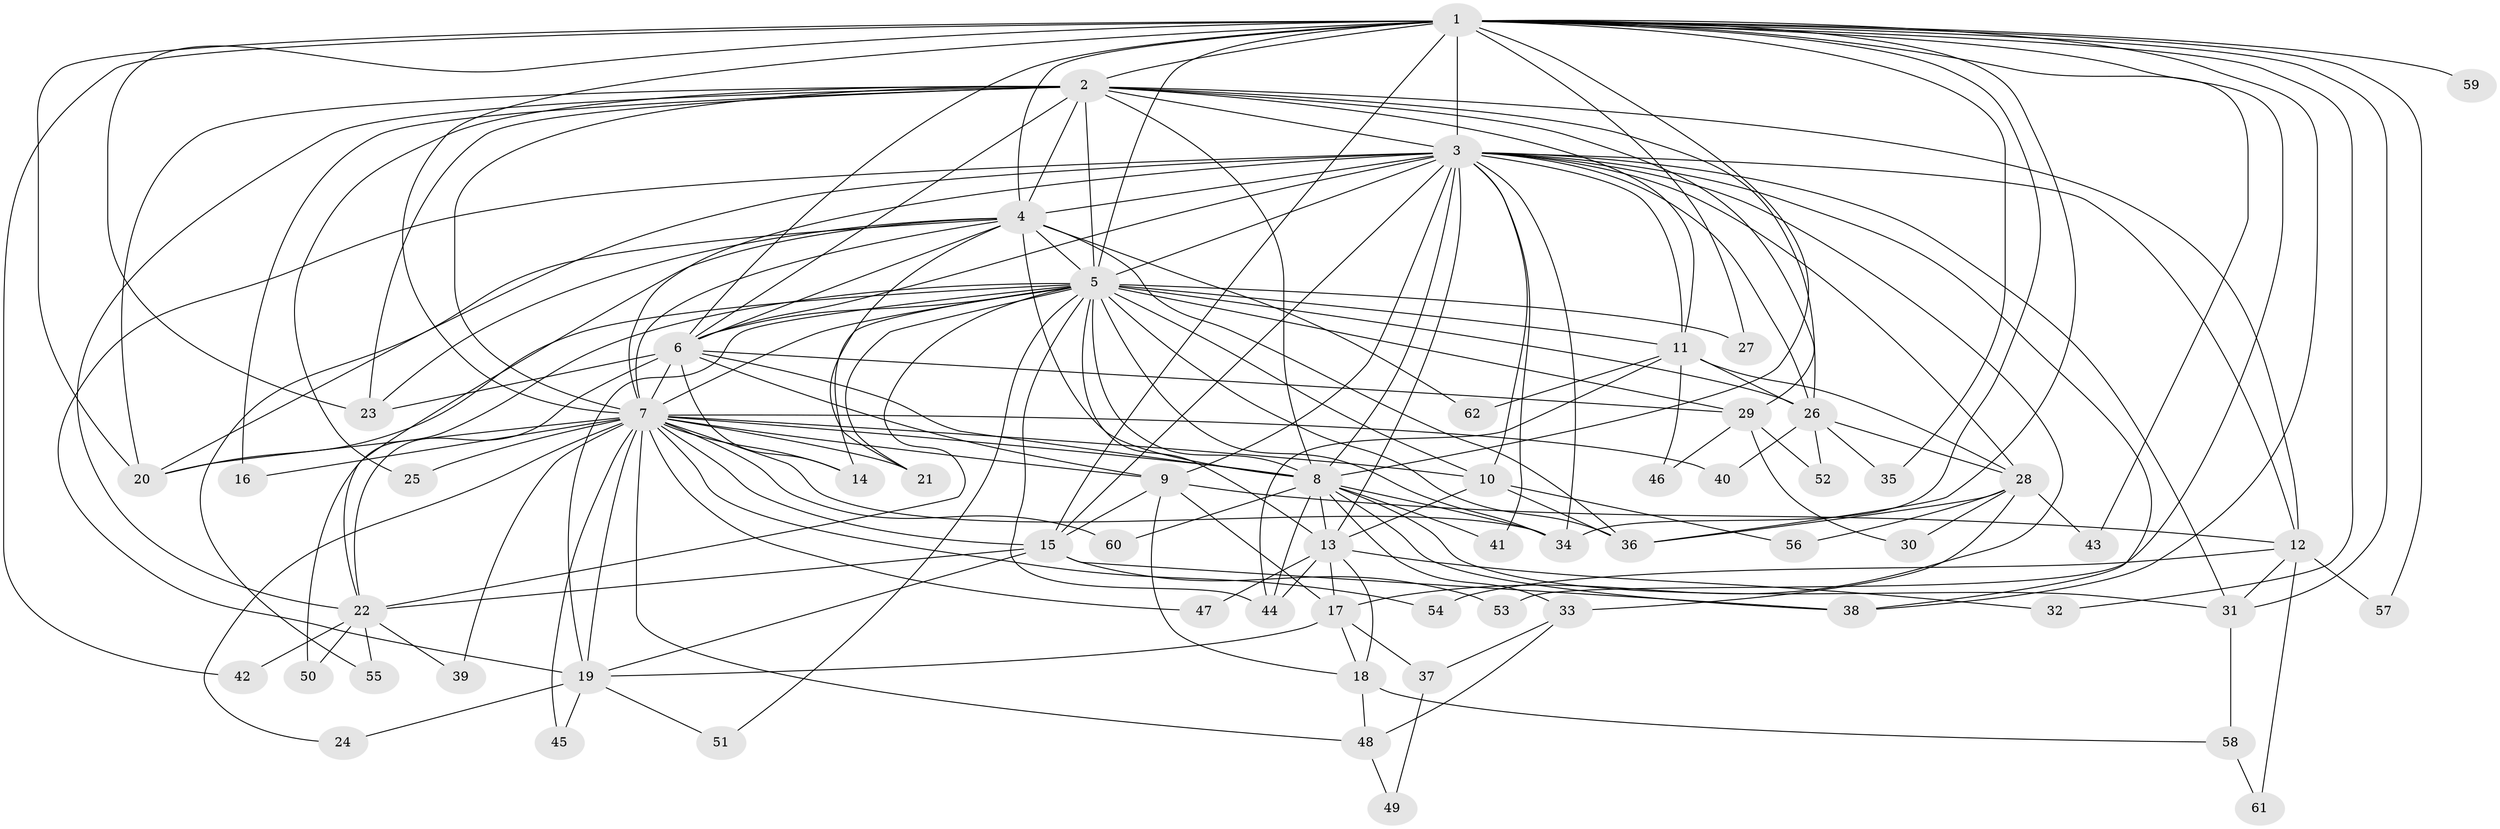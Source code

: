 // original degree distribution, {26: 0.008130081300813009, 19: 0.016260162601626018, 22: 0.024390243902439025, 16: 0.008130081300813009, 23: 0.008130081300813009, 32: 0.008130081300813009, 20: 0.008130081300813009, 2: 0.5691056910569106, 4: 0.0975609756097561, 5: 0.016260162601626018, 7: 0.008130081300813009, 9: 0.016260162601626018, 3: 0.16260162601626016, 8: 0.008130081300813009, 6: 0.04065040650406504}
// Generated by graph-tools (version 1.1) at 2025/34/03/09/25 02:34:35]
// undirected, 62 vertices, 175 edges
graph export_dot {
graph [start="1"]
  node [color=gray90,style=filled];
  1;
  2;
  3;
  4;
  5;
  6;
  7;
  8;
  9;
  10;
  11;
  12;
  13;
  14;
  15;
  16;
  17;
  18;
  19;
  20;
  21;
  22;
  23;
  24;
  25;
  26;
  27;
  28;
  29;
  30;
  31;
  32;
  33;
  34;
  35;
  36;
  37;
  38;
  39;
  40;
  41;
  42;
  43;
  44;
  45;
  46;
  47;
  48;
  49;
  50;
  51;
  52;
  53;
  54;
  55;
  56;
  57;
  58;
  59;
  60;
  61;
  62;
  1 -- 2 [weight=1.0];
  1 -- 3 [weight=3.0];
  1 -- 4 [weight=1.0];
  1 -- 5 [weight=2.0];
  1 -- 6 [weight=1.0];
  1 -- 7 [weight=1.0];
  1 -- 8 [weight=1.0];
  1 -- 15 [weight=1.0];
  1 -- 20 [weight=1.0];
  1 -- 23 [weight=1.0];
  1 -- 27 [weight=1.0];
  1 -- 31 [weight=1.0];
  1 -- 32 [weight=1.0];
  1 -- 34 [weight=1.0];
  1 -- 35 [weight=1.0];
  1 -- 36 [weight=1.0];
  1 -- 38 [weight=1.0];
  1 -- 42 [weight=1.0];
  1 -- 43 [weight=1.0];
  1 -- 53 [weight=1.0];
  1 -- 57 [weight=1.0];
  1 -- 59 [weight=1.0];
  2 -- 3 [weight=2.0];
  2 -- 4 [weight=1.0];
  2 -- 5 [weight=2.0];
  2 -- 6 [weight=1.0];
  2 -- 7 [weight=1.0];
  2 -- 8 [weight=2.0];
  2 -- 11 [weight=1.0];
  2 -- 12 [weight=1.0];
  2 -- 16 [weight=1.0];
  2 -- 20 [weight=1.0];
  2 -- 22 [weight=1.0];
  2 -- 23 [weight=1.0];
  2 -- 25 [weight=1.0];
  2 -- 26 [weight=1.0];
  2 -- 29 [weight=1.0];
  3 -- 4 [weight=2.0];
  3 -- 5 [weight=4.0];
  3 -- 6 [weight=3.0];
  3 -- 7 [weight=2.0];
  3 -- 8 [weight=3.0];
  3 -- 9 [weight=1.0];
  3 -- 10 [weight=1.0];
  3 -- 11 [weight=1.0];
  3 -- 12 [weight=1.0];
  3 -- 13 [weight=1.0];
  3 -- 15 [weight=1.0];
  3 -- 17 [weight=2.0];
  3 -- 19 [weight=1.0];
  3 -- 26 [weight=1.0];
  3 -- 28 [weight=1.0];
  3 -- 31 [weight=1.0];
  3 -- 34 [weight=4.0];
  3 -- 38 [weight=1.0];
  3 -- 41 [weight=1.0];
  3 -- 55 [weight=1.0];
  4 -- 5 [weight=2.0];
  4 -- 6 [weight=1.0];
  4 -- 7 [weight=2.0];
  4 -- 8 [weight=1.0];
  4 -- 20 [weight=1.0];
  4 -- 21 [weight=1.0];
  4 -- 22 [weight=1.0];
  4 -- 23 [weight=1.0];
  4 -- 36 [weight=1.0];
  4 -- 62 [weight=1.0];
  5 -- 6 [weight=2.0];
  5 -- 7 [weight=2.0];
  5 -- 8 [weight=2.0];
  5 -- 10 [weight=1.0];
  5 -- 11 [weight=2.0];
  5 -- 13 [weight=1.0];
  5 -- 14 [weight=1.0];
  5 -- 19 [weight=1.0];
  5 -- 20 [weight=1.0];
  5 -- 21 [weight=1.0];
  5 -- 22 [weight=1.0];
  5 -- 26 [weight=8.0];
  5 -- 27 [weight=1.0];
  5 -- 29 [weight=2.0];
  5 -- 34 [weight=1.0];
  5 -- 36 [weight=1.0];
  5 -- 44 [weight=1.0];
  5 -- 50 [weight=1.0];
  5 -- 51 [weight=1.0];
  6 -- 7 [weight=2.0];
  6 -- 8 [weight=1.0];
  6 -- 9 [weight=7.0];
  6 -- 14 [weight=1.0];
  6 -- 22 [weight=1.0];
  6 -- 23 [weight=1.0];
  6 -- 29 [weight=1.0];
  7 -- 8 [weight=1.0];
  7 -- 9 [weight=2.0];
  7 -- 10 [weight=2.0];
  7 -- 14 [weight=1.0];
  7 -- 15 [weight=2.0];
  7 -- 16 [weight=1.0];
  7 -- 19 [weight=1.0];
  7 -- 20 [weight=1.0];
  7 -- 21 [weight=1.0];
  7 -- 24 [weight=1.0];
  7 -- 25 [weight=1.0];
  7 -- 34 [weight=1.0];
  7 -- 39 [weight=1.0];
  7 -- 40 [weight=1.0];
  7 -- 45 [weight=1.0];
  7 -- 47 [weight=1.0];
  7 -- 48 [weight=1.0];
  7 -- 54 [weight=1.0];
  7 -- 60 [weight=1.0];
  8 -- 13 [weight=1.0];
  8 -- 31 [weight=1.0];
  8 -- 33 [weight=1.0];
  8 -- 34 [weight=1.0];
  8 -- 38 [weight=1.0];
  8 -- 41 [weight=1.0];
  8 -- 44 [weight=1.0];
  8 -- 60 [weight=1.0];
  9 -- 12 [weight=1.0];
  9 -- 15 [weight=1.0];
  9 -- 17 [weight=1.0];
  9 -- 18 [weight=1.0];
  10 -- 13 [weight=1.0];
  10 -- 36 [weight=3.0];
  10 -- 56 [weight=1.0];
  11 -- 26 [weight=1.0];
  11 -- 28 [weight=1.0];
  11 -- 44 [weight=1.0];
  11 -- 46 [weight=1.0];
  11 -- 62 [weight=1.0];
  12 -- 31 [weight=1.0];
  12 -- 54 [weight=1.0];
  12 -- 57 [weight=1.0];
  12 -- 61 [weight=1.0];
  13 -- 17 [weight=1.0];
  13 -- 18 [weight=1.0];
  13 -- 32 [weight=1.0];
  13 -- 44 [weight=1.0];
  13 -- 47 [weight=1.0];
  15 -- 19 [weight=1.0];
  15 -- 22 [weight=1.0];
  15 -- 38 [weight=1.0];
  15 -- 53 [weight=1.0];
  17 -- 18 [weight=1.0];
  17 -- 19 [weight=3.0];
  17 -- 37 [weight=1.0];
  18 -- 48 [weight=1.0];
  18 -- 58 [weight=1.0];
  19 -- 24 [weight=1.0];
  19 -- 45 [weight=1.0];
  19 -- 51 [weight=1.0];
  22 -- 39 [weight=1.0];
  22 -- 42 [weight=1.0];
  22 -- 50 [weight=1.0];
  22 -- 55 [weight=1.0];
  26 -- 28 [weight=2.0];
  26 -- 35 [weight=1.0];
  26 -- 40 [weight=1.0];
  26 -- 52 [weight=1.0];
  28 -- 30 [weight=1.0];
  28 -- 33 [weight=1.0];
  28 -- 36 [weight=1.0];
  28 -- 43 [weight=1.0];
  28 -- 56 [weight=1.0];
  29 -- 30 [weight=1.0];
  29 -- 46 [weight=1.0];
  29 -- 52 [weight=1.0];
  31 -- 58 [weight=1.0];
  33 -- 37 [weight=1.0];
  33 -- 48 [weight=1.0];
  37 -- 49 [weight=1.0];
  48 -- 49 [weight=1.0];
  58 -- 61 [weight=1.0];
}
